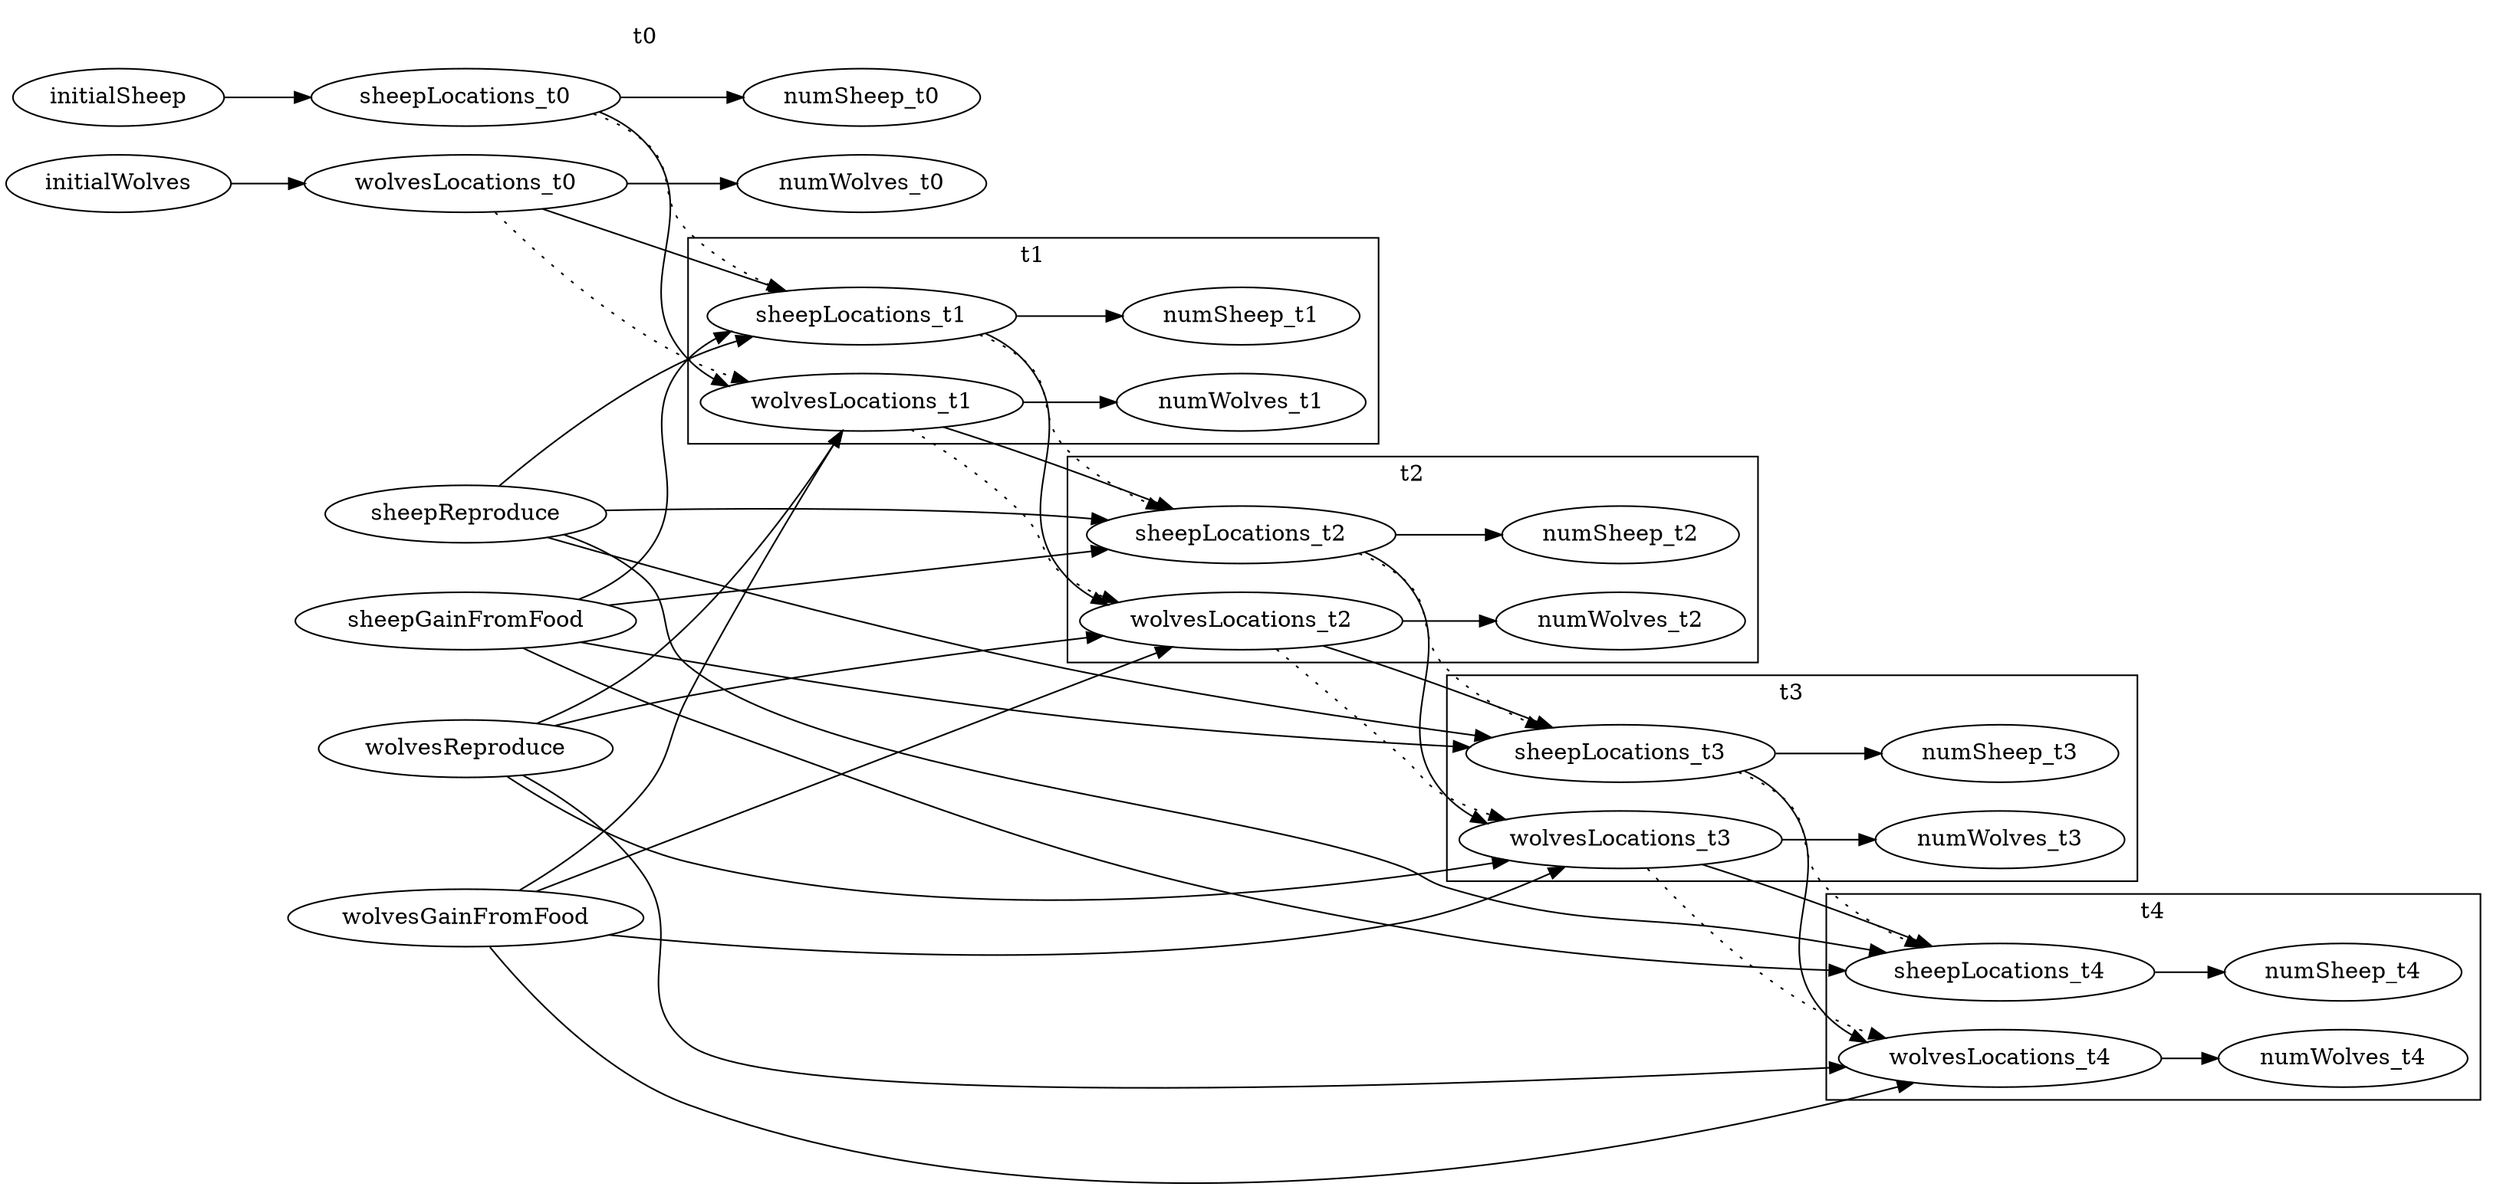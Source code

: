 digraph "" {
	graph [newrank=True,
		rankdir=LR
	];
	subgraph cluster_0 {
		graph [label=t0,
			pencolor=transparent
		];
		subgraph locations_0 {
			graph [rank=same];
			sheepLocations_t0;
			wolvesLocations_t0;
		}
		subgraph num_0 {
			graph [rank=same];
			numSheep_t0;
			numWolves_t0;
		}
	}
	subgraph cluster_1 {
		graph [label=t1,
			pencolor=black
		];
		subgraph num_1 {
			graph [rank=same];
			numSheep_t1;
			numWolves_t1;
		}
		subgraph locations_1 {
			graph [rank=same];
			sheepLocations_t1;
			wolvesLocations_t1;
		}
	}
	subgraph cluster_2 {
		graph [label=t2,
			pencolor=black
		];
		subgraph num_2 {
			graph [rank=same];
			numSheep_t2;
			numWolves_t2;
		}
		subgraph locations_2 {
			graph [rank=same];
			sheepLocations_t2;
			wolvesLocations_t2;
		}
	}
	subgraph cluster_4 {
		graph [label=t4,
			pencolor=black
		];
		subgraph locations_4 {
			graph [rank=same];
			sheepLocations_t4;
			wolvesLocations_t4;
		}
		subgraph num_4 {
			graph [rank=same];
			numSheep_t4;
			numWolves_t4;
		}
	}
	subgraph cluster_3 {
		graph [label=t3,
			pencolor=black
		];
		subgraph locations_3 {
			graph [rank=same];
			sheepLocations_t3;
			wolvesLocations_t3;
		}
		subgraph num_3 {
			graph [rank=same];
			numSheep_t3;
			numWolves_t3;
		}
	}
	initialSheep -> sheepLocations_t0;
	sheepLocations_t0 -> numSheep_t0;
	sheepLocations_t0 -> sheepLocations_t1	[style=dotted];
	sheepLocations_t0 -> wolvesLocations_t1;
	initialWolves -> wolvesLocations_t0;
	wolvesLocations_t0 -> sheepLocations_t1;
	wolvesLocations_t0 -> numWolves_t0;
	wolvesLocations_t0 -> wolvesLocations_t1	[style=dotted];
	sheepLocations_t1 -> numSheep_t1;
	sheepLocations_t1 -> sheepLocations_t2	[style=dotted];
	sheepLocations_t1 -> wolvesLocations_t2;
	sheepReproduce -> sheepLocations_t1;
	sheepReproduce -> sheepLocations_t2;
	sheepReproduce -> sheepLocations_t3;
	sheepReproduce -> sheepLocations_t4;
	sheepGainFromFood -> sheepLocations_t1;
	sheepGainFromFood -> sheepLocations_t2;
	sheepGainFromFood -> sheepLocations_t3;
	sheepGainFromFood -> sheepLocations_t4;
	wolvesLocations_t1 -> sheepLocations_t2;
	wolvesLocations_t1 -> numWolves_t1;
	wolvesLocations_t1 -> wolvesLocations_t2	[style=dotted];
	wolvesReproduce -> wolvesLocations_t1;
	wolvesReproduce -> wolvesLocations_t2;
	wolvesReproduce -> wolvesLocations_t3;
	wolvesReproduce -> wolvesLocations_t4;
	wolvesGainFromFood -> wolvesLocations_t1;
	wolvesGainFromFood -> wolvesLocations_t2;
	wolvesGainFromFood -> wolvesLocations_t3;
	wolvesGainFromFood -> wolvesLocations_t4;
	sheepLocations_t2 -> numSheep_t2;
	sheepLocations_t2 -> sheepLocations_t3	[style=dotted];
	sheepLocations_t2 -> wolvesLocations_t3;
	wolvesLocations_t2 -> sheepLocations_t3;
	wolvesLocations_t2 -> numWolves_t2;
	wolvesLocations_t2 -> wolvesLocations_t3	[style=dotted];
	sheepLocations_t3 -> numSheep_t3;
	sheepLocations_t3 -> sheepLocations_t4	[style=dotted];
	sheepLocations_t3 -> wolvesLocations_t4;
	wolvesLocations_t3 -> sheepLocations_t4;
	wolvesLocations_t3 -> numWolves_t3;
	wolvesLocations_t3 -> wolvesLocations_t4	[style=dotted];
	sheepLocations_t4 -> numSheep_t4;
	wolvesLocations_t4 -> numWolves_t4;
}
